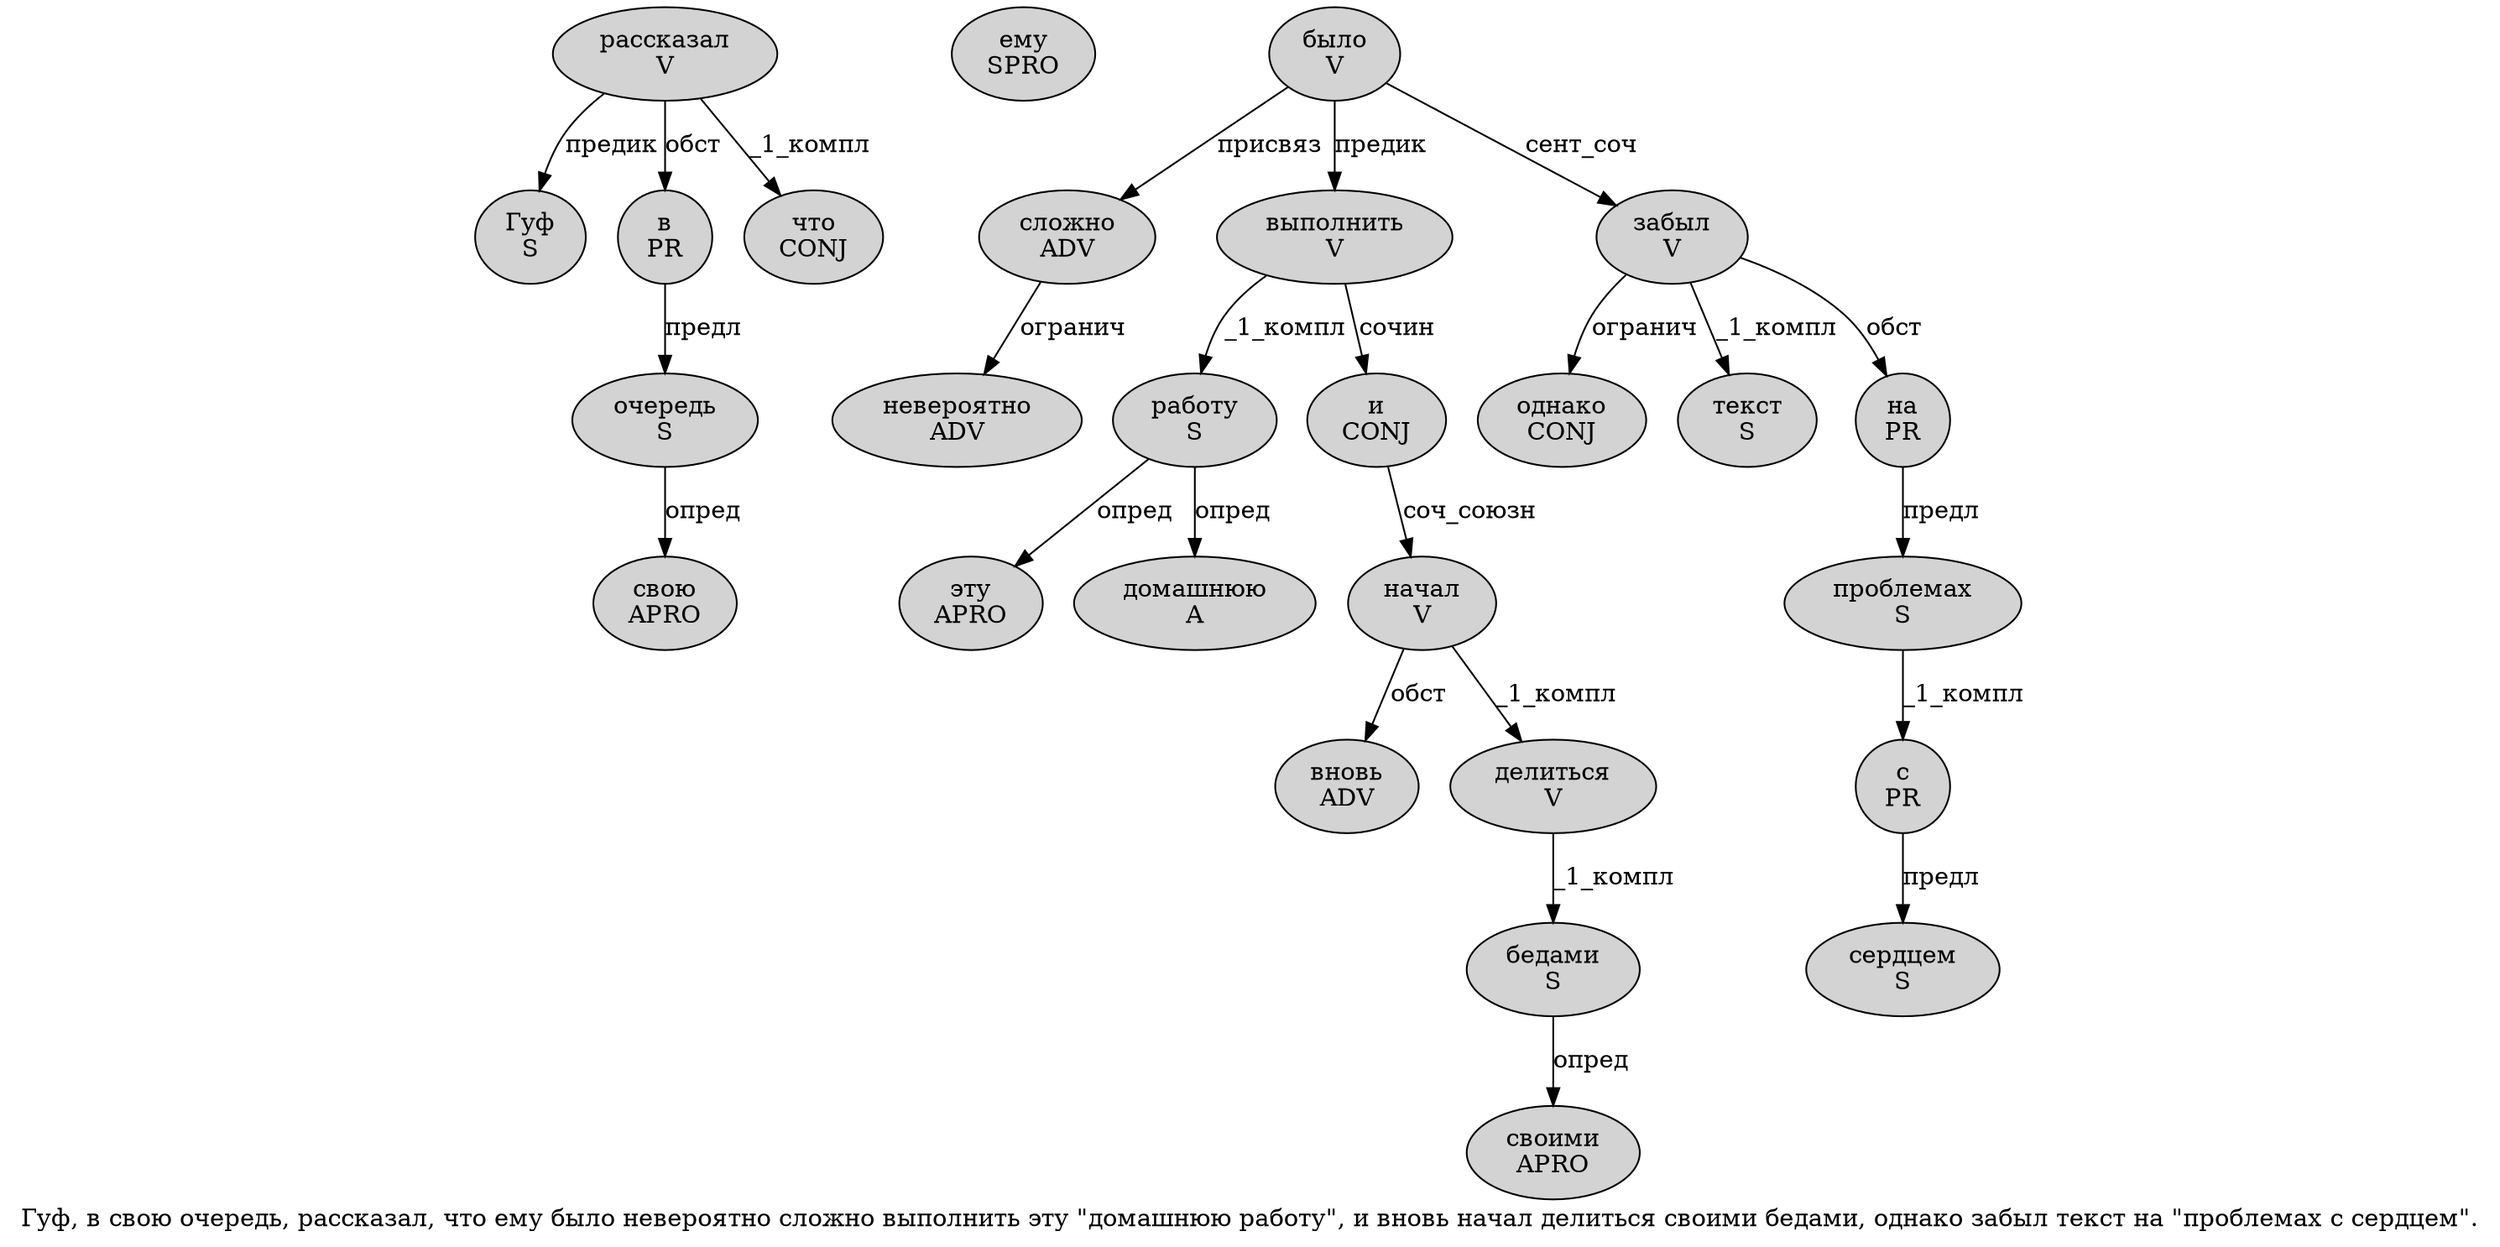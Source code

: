 digraph SENTENCE_407 {
	graph [label="Гуф, в свою очередь, рассказал, что ему было невероятно сложно выполнить эту \"домашнюю работу\", и вновь начал делиться своими бедами, однако забыл текст на \"проблемах с сердцем\"."]
	node [style=filled]
		0 [label="Гуф
S" color="" fillcolor=lightgray penwidth=1 shape=ellipse]
		2 [label="в
PR" color="" fillcolor=lightgray penwidth=1 shape=ellipse]
		3 [label="свою
APRO" color="" fillcolor=lightgray penwidth=1 shape=ellipse]
		4 [label="очередь
S" color="" fillcolor=lightgray penwidth=1 shape=ellipse]
		6 [label="рассказал
V" color="" fillcolor=lightgray penwidth=1 shape=ellipse]
		8 [label="что
CONJ" color="" fillcolor=lightgray penwidth=1 shape=ellipse]
		9 [label="ему
SPRO" color="" fillcolor=lightgray penwidth=1 shape=ellipse]
		10 [label="было
V" color="" fillcolor=lightgray penwidth=1 shape=ellipse]
		11 [label="невероятно
ADV" color="" fillcolor=lightgray penwidth=1 shape=ellipse]
		12 [label="сложно
ADV" color="" fillcolor=lightgray penwidth=1 shape=ellipse]
		13 [label="выполнить
V" color="" fillcolor=lightgray penwidth=1 shape=ellipse]
		14 [label="эту
APRO" color="" fillcolor=lightgray penwidth=1 shape=ellipse]
		16 [label="домашнюю
A" color="" fillcolor=lightgray penwidth=1 shape=ellipse]
		17 [label="работу
S" color="" fillcolor=lightgray penwidth=1 shape=ellipse]
		20 [label="и
CONJ" color="" fillcolor=lightgray penwidth=1 shape=ellipse]
		21 [label="вновь
ADV" color="" fillcolor=lightgray penwidth=1 shape=ellipse]
		22 [label="начал
V" color="" fillcolor=lightgray penwidth=1 shape=ellipse]
		23 [label="делиться
V" color="" fillcolor=lightgray penwidth=1 shape=ellipse]
		24 [label="своими
APRO" color="" fillcolor=lightgray penwidth=1 shape=ellipse]
		25 [label="бедами
S" color="" fillcolor=lightgray penwidth=1 shape=ellipse]
		27 [label="однако
CONJ" color="" fillcolor=lightgray penwidth=1 shape=ellipse]
		28 [label="забыл
V" color="" fillcolor=lightgray penwidth=1 shape=ellipse]
		29 [label="текст
S" color="" fillcolor=lightgray penwidth=1 shape=ellipse]
		30 [label="на
PR" color="" fillcolor=lightgray penwidth=1 shape=ellipse]
		32 [label="проблемах
S" color="" fillcolor=lightgray penwidth=1 shape=ellipse]
		33 [label="с
PR" color="" fillcolor=lightgray penwidth=1 shape=ellipse]
		34 [label="сердцем
S" color="" fillcolor=lightgray penwidth=1 shape=ellipse]
			20 -> 22 [label="соч_союзн"]
			6 -> 0 [label="предик"]
			6 -> 2 [label="обст"]
			6 -> 8 [label="_1_компл"]
			17 -> 14 [label="опред"]
			17 -> 16 [label="опред"]
			33 -> 34 [label="предл"]
			30 -> 32 [label="предл"]
			10 -> 12 [label="присвяз"]
			10 -> 13 [label="предик"]
			10 -> 28 [label="сент_соч"]
			22 -> 21 [label="обст"]
			22 -> 23 [label="_1_компл"]
			28 -> 27 [label="огранич"]
			28 -> 29 [label="_1_компл"]
			28 -> 30 [label="обст"]
			4 -> 3 [label="опред"]
			32 -> 33 [label="_1_компл"]
			12 -> 11 [label="огранич"]
			13 -> 17 [label="_1_компл"]
			13 -> 20 [label="сочин"]
			23 -> 25 [label="_1_компл"]
			25 -> 24 [label="опред"]
			2 -> 4 [label="предл"]
}